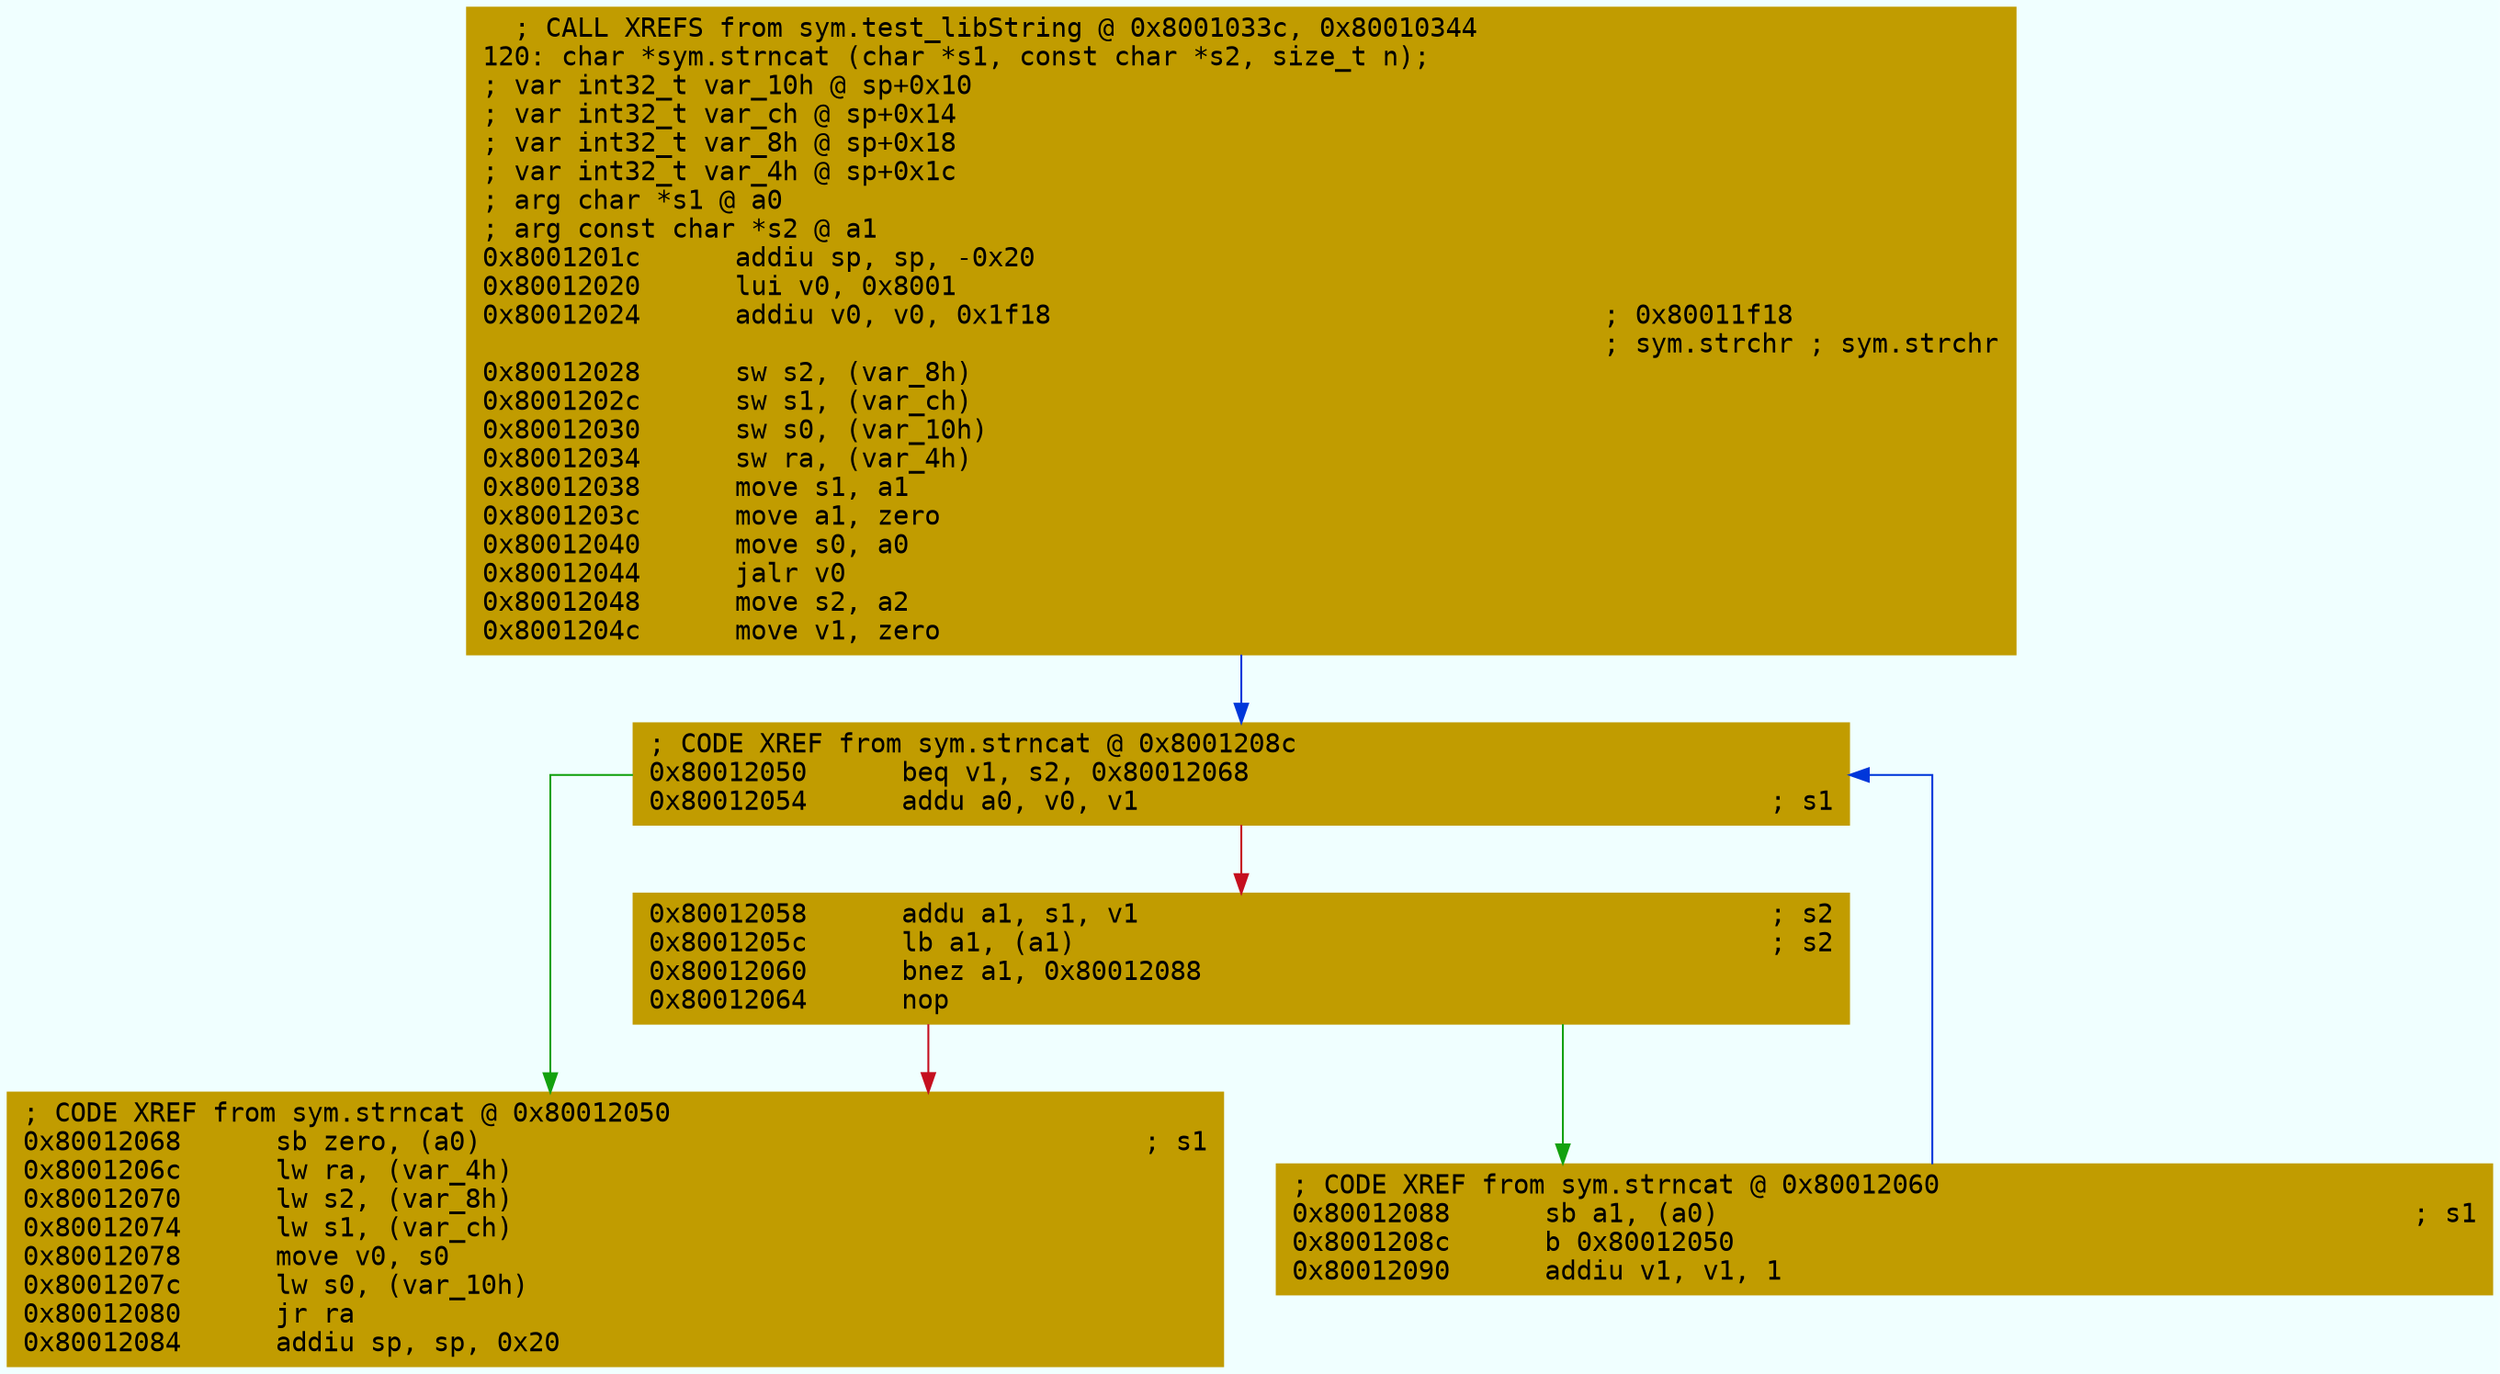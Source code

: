 digraph code {
	graph [bgcolor=azure fontsize=8 fontname="Courier" splines="ortho"];
	node [fillcolor=gray style=filled shape=box];
	edge [arrowhead="normal"];
	"0x8001201c" [URL="sym.strncat/0x8001201c", fillcolor="#c19c00",color="#c19c00", fontname="Courier",label="  ; CALL XREFS from sym.test_libString @ 0x8001033c, 0x80010344\l120: char *sym.strncat (char *s1, const char *s2, size_t n);\l; var int32_t var_10h @ sp+0x10\l; var int32_t var_ch @ sp+0x14\l; var int32_t var_8h @ sp+0x18\l; var int32_t var_4h @ sp+0x1c\l; arg char *s1 @ a0\l; arg const char *s2 @ a1\l0x8001201c      addiu sp, sp, -0x20\l0x80012020      lui v0, 0x8001\l0x80012024      addiu v0, v0, 0x1f18                                   ; 0x80011f18\l                                                                       ; sym.strchr ; sym.strchr\l0x80012028      sw s2, (var_8h)\l0x8001202c      sw s1, (var_ch)\l0x80012030      sw s0, (var_10h)\l0x80012034      sw ra, (var_4h)\l0x80012038      move s1, a1\l0x8001203c      move a1, zero\l0x80012040      move s0, a0\l0x80012044      jalr v0\l0x80012048      move s2, a2\l0x8001204c      move v1, zero\l"]
	"0x80012050" [URL="sym.strncat/0x80012050", fillcolor="#c19c00",color="#c19c00", fontname="Courier",label="; CODE XREF from sym.strncat @ 0x8001208c\l0x80012050      beq v1, s2, 0x80012068\l0x80012054      addu a0, v0, v1                                        ; s1\l"]
	"0x80012058" [URL="sym.strncat/0x80012058", fillcolor="#c19c00",color="#c19c00", fontname="Courier",label="0x80012058      addu a1, s1, v1                                        ; s2\l0x8001205c      lb a1, (a1)                                            ; s2\l0x80012060      bnez a1, 0x80012088\l0x80012064      nop\l"]
	"0x80012068" [URL="sym.strncat/0x80012068", fillcolor="#c19c00",color="#c19c00", fontname="Courier",label="; CODE XREF from sym.strncat @ 0x80012050\l0x80012068      sb zero, (a0)                                          ; s1\l0x8001206c      lw ra, (var_4h)\l0x80012070      lw s2, (var_8h)\l0x80012074      lw s1, (var_ch)\l0x80012078      move v0, s0\l0x8001207c      lw s0, (var_10h)\l0x80012080      jr ra\l0x80012084      addiu sp, sp, 0x20\l"]
	"0x80012088" [URL="sym.strncat/0x80012088", fillcolor="#c19c00",color="#c19c00", fontname="Courier",label="; CODE XREF from sym.strncat @ 0x80012060\l0x80012088      sb a1, (a0)                                            ; s1\l0x8001208c      b 0x80012050\l0x80012090      addiu v1, v1, 1\l"]
        "0x8001201c" -> "0x80012050" [color="#0037da"];
        "0x80012050" -> "0x80012068" [color="#13a10e"];
        "0x80012050" -> "0x80012058" [color="#c50f1f"];
        "0x80012058" -> "0x80012088" [color="#13a10e"];
        "0x80012058" -> "0x80012068" [color="#c50f1f"];
        "0x80012088" -> "0x80012050" [color="#0037da"];
}
